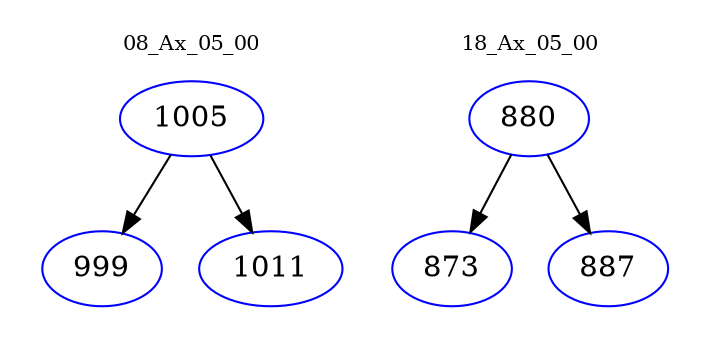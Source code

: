 digraph{
subgraph cluster_0 {
color = white
label = "08_Ax_05_00";
fontsize=10;
T0_1005 [label="1005", color="blue"]
T0_1005 -> T0_999 [color="black"]
T0_999 [label="999", color="blue"]
T0_1005 -> T0_1011 [color="black"]
T0_1011 [label="1011", color="blue"]
}
subgraph cluster_1 {
color = white
label = "18_Ax_05_00";
fontsize=10;
T1_880 [label="880", color="blue"]
T1_880 -> T1_873 [color="black"]
T1_873 [label="873", color="blue"]
T1_880 -> T1_887 [color="black"]
T1_887 [label="887", color="blue"]
}
}
